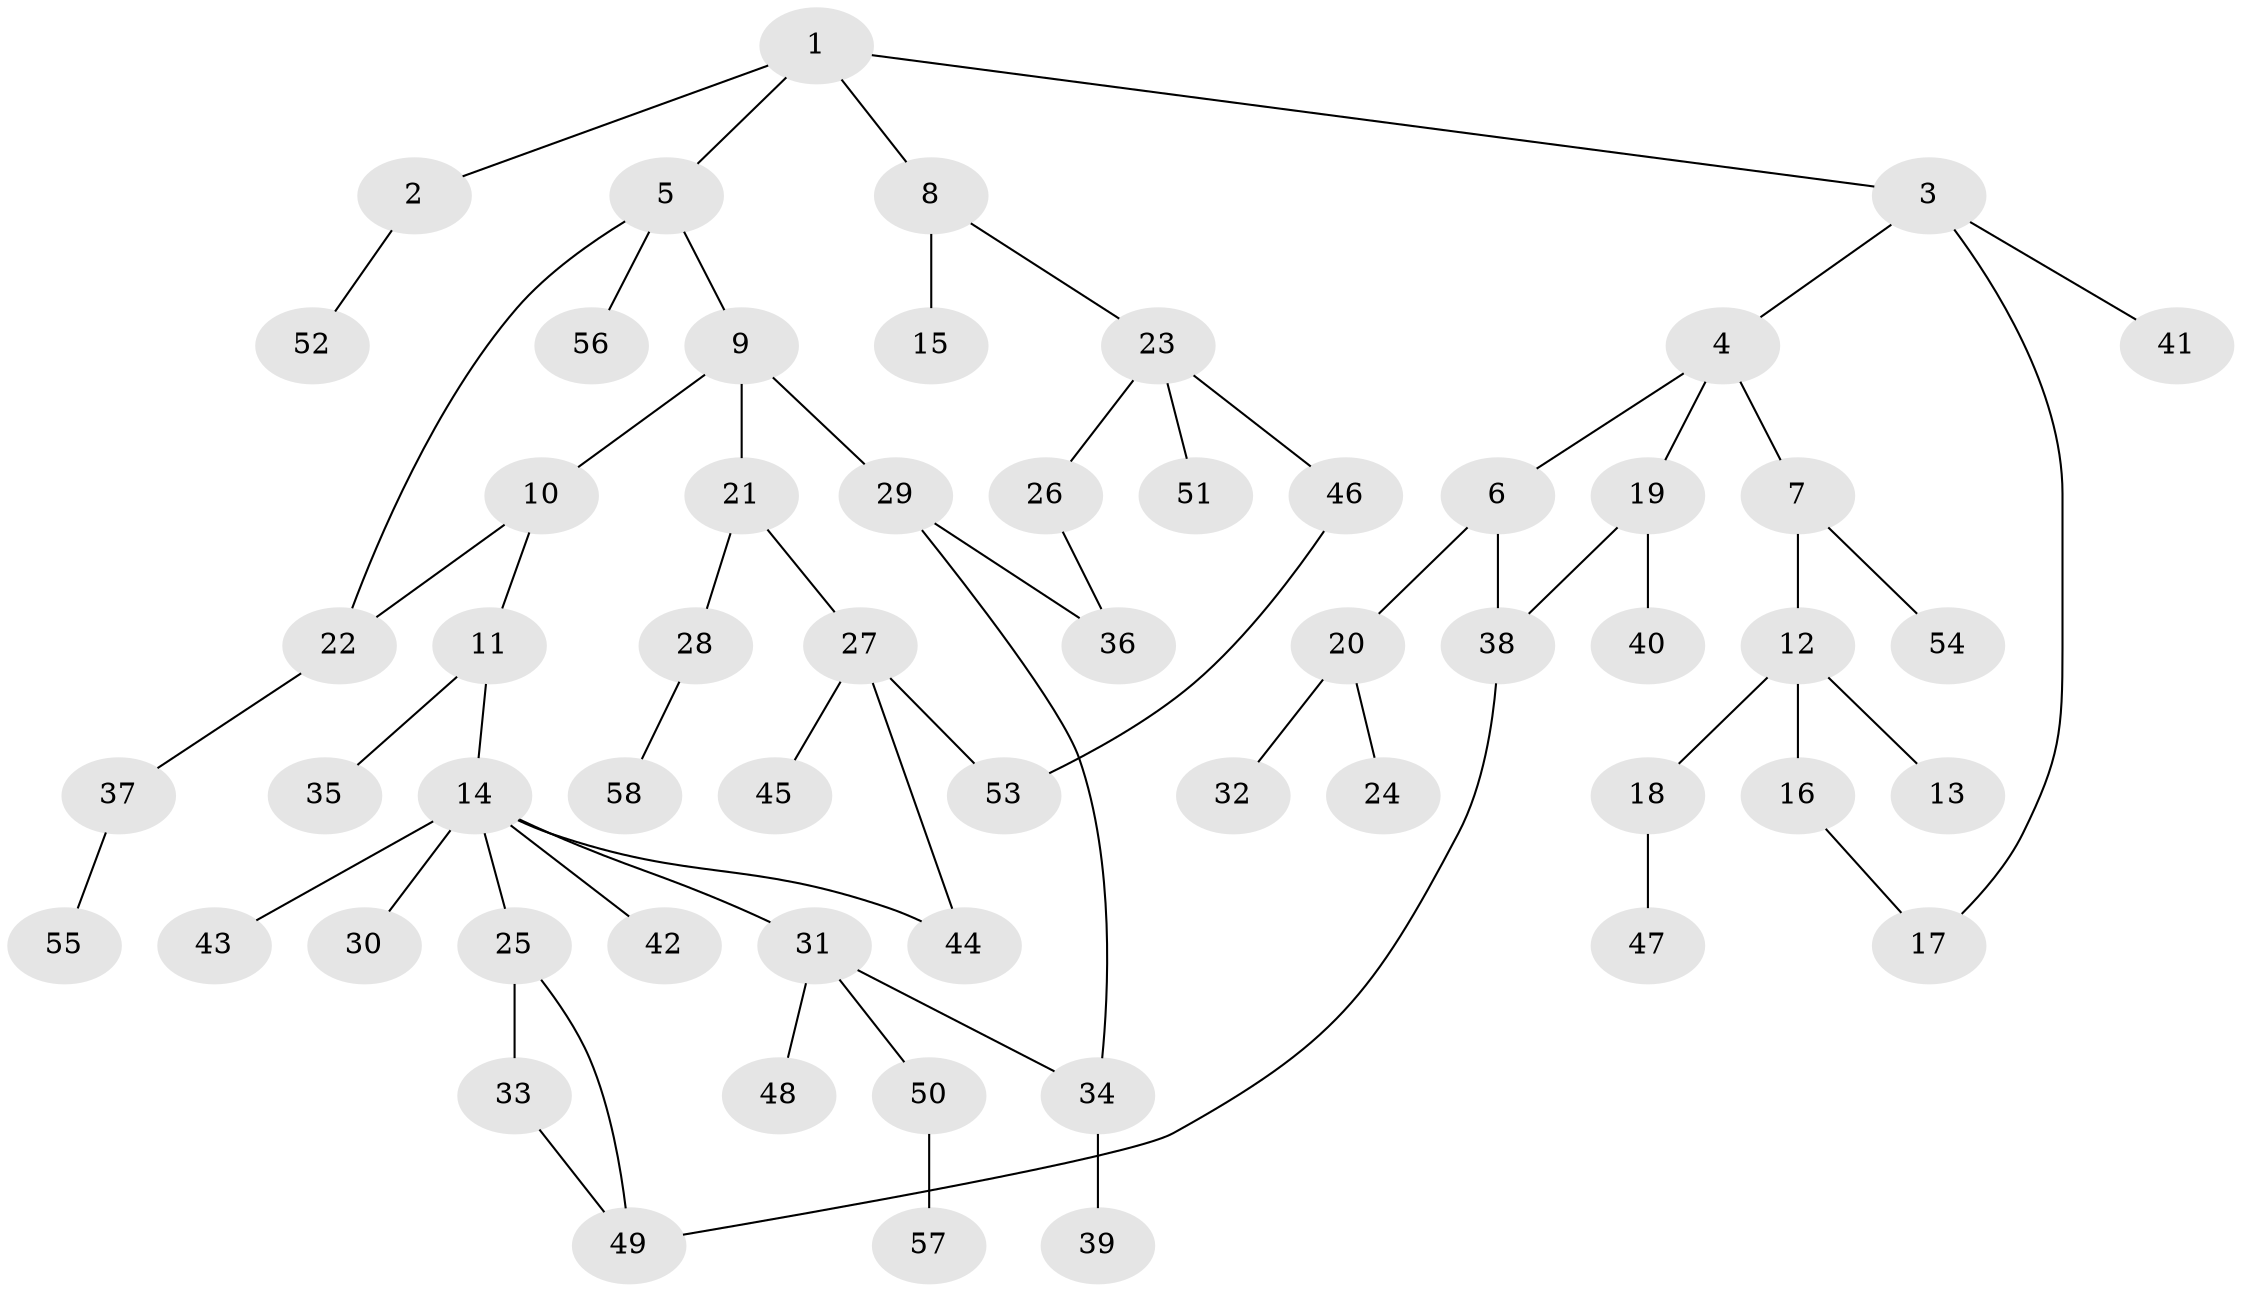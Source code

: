 // coarse degree distribution, {6: 0.05714285714285714, 1: 0.42857142857142855, 4: 0.08571428571428572, 5: 0.05714285714285714, 2: 0.22857142857142856, 3: 0.14285714285714285}
// Generated by graph-tools (version 1.1) at 2025/51/02/27/25 19:51:37]
// undirected, 58 vertices, 66 edges
graph export_dot {
graph [start="1"]
  node [color=gray90,style=filled];
  1;
  2;
  3;
  4;
  5;
  6;
  7;
  8;
  9;
  10;
  11;
  12;
  13;
  14;
  15;
  16;
  17;
  18;
  19;
  20;
  21;
  22;
  23;
  24;
  25;
  26;
  27;
  28;
  29;
  30;
  31;
  32;
  33;
  34;
  35;
  36;
  37;
  38;
  39;
  40;
  41;
  42;
  43;
  44;
  45;
  46;
  47;
  48;
  49;
  50;
  51;
  52;
  53;
  54;
  55;
  56;
  57;
  58;
  1 -- 2;
  1 -- 3;
  1 -- 5;
  1 -- 8;
  2 -- 52;
  3 -- 4;
  3 -- 41;
  3 -- 17;
  4 -- 6;
  4 -- 7;
  4 -- 19;
  5 -- 9;
  5 -- 22;
  5 -- 56;
  6 -- 20;
  6 -- 38;
  7 -- 12;
  7 -- 54;
  8 -- 15;
  8 -- 23;
  9 -- 10;
  9 -- 21;
  9 -- 29;
  10 -- 11;
  10 -- 22;
  11 -- 14;
  11 -- 35;
  12 -- 13;
  12 -- 16;
  12 -- 18;
  14 -- 25;
  14 -- 30;
  14 -- 31;
  14 -- 42;
  14 -- 43;
  14 -- 44;
  16 -- 17;
  18 -- 47;
  19 -- 40;
  19 -- 38;
  20 -- 24;
  20 -- 32;
  21 -- 27;
  21 -- 28;
  22 -- 37;
  23 -- 26;
  23 -- 46;
  23 -- 51;
  25 -- 33;
  25 -- 49;
  26 -- 36;
  27 -- 44;
  27 -- 45;
  27 -- 53;
  28 -- 58;
  29 -- 34;
  29 -- 36;
  31 -- 48;
  31 -- 50;
  31 -- 34;
  33 -- 49;
  34 -- 39;
  37 -- 55;
  38 -- 49;
  46 -- 53;
  50 -- 57;
}
